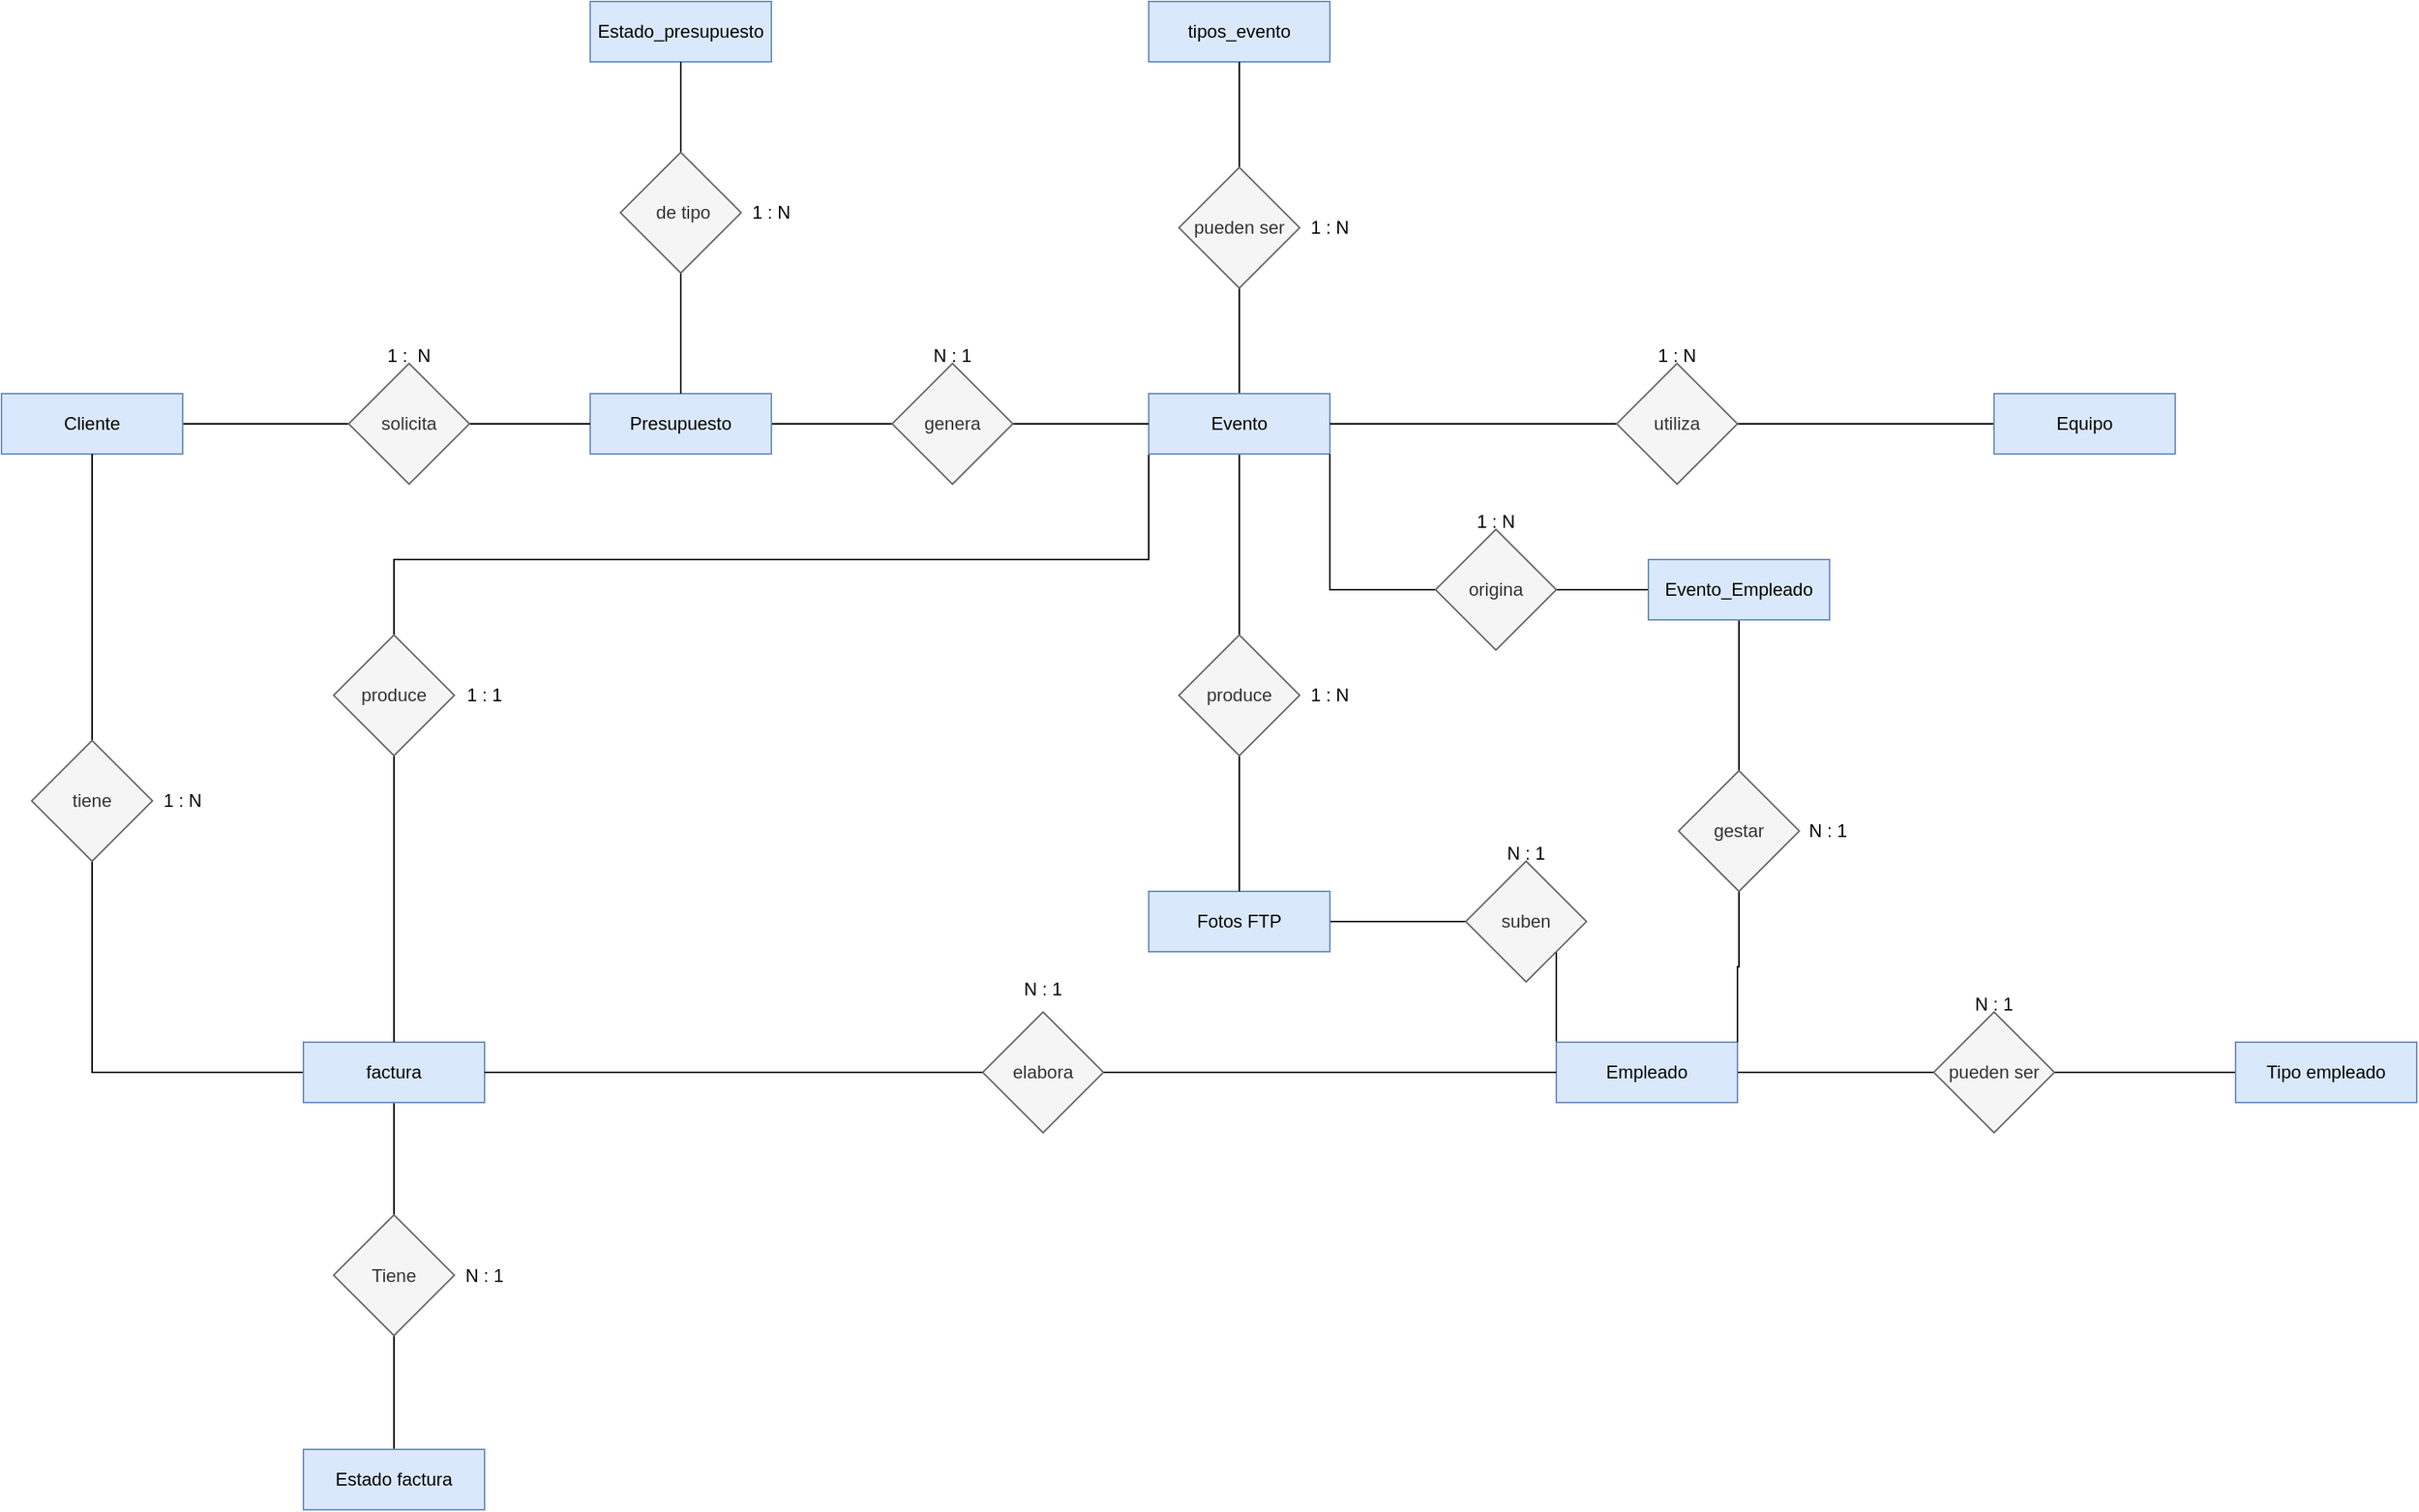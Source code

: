 <mxfile version="24.2.7" type="github">
  <diagram id="C5RBs43oDa-KdzZeNtuy" name="Modelo Entidad Relacion">
    <mxGraphModel dx="3000" dy="2706" grid="1" gridSize="10" guides="1" tooltips="1" connect="1" arrows="1" fold="1" page="1" pageScale="1" pageWidth="827" pageHeight="1169" math="0" shadow="0">
      <root>
        <mxCell id="WIyWlLk6GJQsqaUBKTNV-0" />
        <mxCell id="WIyWlLk6GJQsqaUBKTNV-1" parent="WIyWlLk6GJQsqaUBKTNV-0" />
        <mxCell id="sI0nFveN7qBy1oXG1Zf8-22" style="edgeStyle=orthogonalEdgeStyle;rounded=0;orthogonalLoop=1;jettySize=auto;html=1;exitX=1;exitY=0.5;exitDx=0;exitDy=0;entryX=0;entryY=0.5;entryDx=0;entryDy=0;endArrow=none;endFill=0;" parent="WIyWlLk6GJQsqaUBKTNV-1" source="bea2jx-HIBFX7v0wOtQO-11" target="bea2jx-HIBFX7v0wOtQO-16" edge="1">
          <mxGeometry relative="1" as="geometry">
            <mxPoint x="1300.0" y="460" as="sourcePoint" />
            <mxPoint x="1400" y="500" as="targetPoint" />
          </mxGeometry>
        </mxCell>
        <mxCell id="bea2jx-HIBFX7v0wOtQO-39" style="edgeStyle=orthogonalEdgeStyle;rounded=0;orthogonalLoop=1;jettySize=auto;html=1;exitX=0.5;exitY=1;exitDx=0;exitDy=0;entryX=0;entryY=0.5;entryDx=0;entryDy=0;endArrow=none;endFill=0;" parent="WIyWlLk6GJQsqaUBKTNV-1" source="bea2jx-HIBFX7v0wOtQO-118" target="bea2jx-HIBFX7v0wOtQO-9" edge="1">
          <mxGeometry relative="1" as="geometry" />
        </mxCell>
        <mxCell id="bea2jx-HIBFX7v0wOtQO-40" style="edgeStyle=orthogonalEdgeStyle;rounded=0;orthogonalLoop=1;jettySize=auto;html=1;exitX=1;exitY=0.5;exitDx=0;exitDy=0;entryX=0;entryY=0.5;entryDx=0;entryDy=0;endArrow=none;endFill=0;" parent="WIyWlLk6GJQsqaUBKTNV-1" source="bea2jx-HIBFX7v0wOtQO-0" target="bea2jx-HIBFX7v0wOtQO-42" edge="1">
          <mxGeometry relative="1" as="geometry">
            <mxPoint x="160" y="30" as="sourcePoint" />
            <mxPoint x="270" y="30" as="targetPoint" />
          </mxGeometry>
        </mxCell>
        <mxCell id="bea2jx-HIBFX7v0wOtQO-0" value="Cliente" style="rounded=0;whiteSpace=wrap;html=1;fontSize=12;glass=0;strokeWidth=1;shadow=0;fillColor=#dae8fc;strokeColor=#6c8ebf;" parent="WIyWlLk6GJQsqaUBKTNV-1" vertex="1">
          <mxGeometry x="50" y="10" width="120" height="40" as="geometry" />
        </mxCell>
        <mxCell id="bea2jx-HIBFX7v0wOtQO-41" style="edgeStyle=orthogonalEdgeStyle;rounded=0;orthogonalLoop=1;jettySize=auto;html=1;exitX=1;exitY=0.5;exitDx=0;exitDy=0;entryX=0;entryY=0.5;entryDx=0;entryDy=0;endArrow=none;endFill=0;" parent="WIyWlLk6GJQsqaUBKTNV-1" source="bea2jx-HIBFX7v0wOtQO-3" target="bea2jx-HIBFX7v0wOtQO-46" edge="1">
          <mxGeometry relative="1" as="geometry">
            <mxPoint x="640" y="30" as="targetPoint" />
          </mxGeometry>
        </mxCell>
        <mxCell id="bea2jx-HIBFX7v0wOtQO-3" value="Presupuesto" style="rounded=0;whiteSpace=wrap;html=1;fontSize=12;glass=0;strokeWidth=1;shadow=0;fillColor=#dae8fc;strokeColor=#6c8ebf;" parent="WIyWlLk6GJQsqaUBKTNV-1" vertex="1">
          <mxGeometry x="440" y="10" width="120" height="40" as="geometry" />
        </mxCell>
        <mxCell id="bea2jx-HIBFX7v0wOtQO-38" style="edgeStyle=orthogonalEdgeStyle;rounded=0;orthogonalLoop=1;jettySize=auto;html=1;exitX=0.5;exitY=0;exitDx=0;exitDy=0;entryX=0.5;entryY=1;entryDx=0;entryDy=0;endArrow=none;endFill=0;" parent="WIyWlLk6GJQsqaUBKTNV-1" source="bea2jx-HIBFX7v0wOtQO-5" target="bea2jx-HIBFX7v0wOtQO-48" edge="1">
          <mxGeometry relative="1" as="geometry" />
        </mxCell>
        <mxCell id="bea2jx-HIBFX7v0wOtQO-97" style="edgeStyle=orthogonalEdgeStyle;rounded=0;orthogonalLoop=1;jettySize=auto;html=1;exitX=0;exitY=1;exitDx=0;exitDy=0;entryX=0.5;entryY=0;entryDx=0;entryDy=0;endArrow=none;endFill=0;" parent="WIyWlLk6GJQsqaUBKTNV-1" source="bea2jx-HIBFX7v0wOtQO-5" target="bea2jx-HIBFX7v0wOtQO-36" edge="1">
          <mxGeometry relative="1" as="geometry">
            <Array as="points">
              <mxPoint x="810" y="120" />
              <mxPoint x="310" y="120" />
            </Array>
          </mxGeometry>
        </mxCell>
        <mxCell id="bea2jx-HIBFX7v0wOtQO-101" style="edgeStyle=orthogonalEdgeStyle;rounded=0;orthogonalLoop=1;jettySize=auto;html=1;exitX=0.5;exitY=1;exitDx=0;exitDy=0;entryX=0.5;entryY=0;entryDx=0;entryDy=0;endArrow=none;endFill=0;" parent="WIyWlLk6GJQsqaUBKTNV-1" source="bea2jx-HIBFX7v0wOtQO-5" target="bea2jx-HIBFX7v0wOtQO-100" edge="1">
          <mxGeometry relative="1" as="geometry" />
        </mxCell>
        <mxCell id="bea2jx-HIBFX7v0wOtQO-107" style="edgeStyle=orthogonalEdgeStyle;rounded=0;orthogonalLoop=1;jettySize=auto;html=1;exitX=1;exitY=0.5;exitDx=0;exitDy=0;entryX=0;entryY=0.5;entryDx=0;entryDy=0;endArrow=none;endFill=0;" parent="WIyWlLk6GJQsqaUBKTNV-1" source="bea2jx-HIBFX7v0wOtQO-108" target="bea2jx-HIBFX7v0wOtQO-105" edge="1">
          <mxGeometry relative="1" as="geometry" />
        </mxCell>
        <mxCell id="bea2jx-HIBFX7v0wOtQO-5" value="Evento" style="rounded=0;whiteSpace=wrap;html=1;fontSize=12;glass=0;strokeWidth=1;shadow=0;fillColor=#dae8fc;strokeColor=#6c8ebf;" parent="WIyWlLk6GJQsqaUBKTNV-1" vertex="1">
          <mxGeometry x="810" y="10" width="120" height="40" as="geometry" />
        </mxCell>
        <mxCell id="bea2jx-HIBFX7v0wOtQO-7" value="tipos_evento" style="rounded=0;whiteSpace=wrap;html=1;fontSize=12;glass=0;strokeWidth=1;shadow=0;fillColor=#dae8fc;strokeColor=#6c8ebf;" parent="WIyWlLk6GJQsqaUBKTNV-1" vertex="1">
          <mxGeometry x="810" y="-250" width="120" height="40" as="geometry" />
        </mxCell>
        <mxCell id="bea2jx-HIBFX7v0wOtQO-24" style="edgeStyle=orthogonalEdgeStyle;rounded=0;orthogonalLoop=1;jettySize=auto;html=1;exitX=0;exitY=0.5;exitDx=0;exitDy=0;entryX=1;entryY=0.5;entryDx=0;entryDy=0;endArrow=none;endFill=0;" parent="WIyWlLk6GJQsqaUBKTNV-1" source="bea2jx-HIBFX7v0wOtQO-8" target="bea2jx-HIBFX7v0wOtQO-23" edge="1">
          <mxGeometry relative="1" as="geometry">
            <mxPoint x="1100" y="30" as="targetPoint" />
          </mxGeometry>
        </mxCell>
        <mxCell id="bea2jx-HIBFX7v0wOtQO-8" value="Equipo" style="rounded=0;whiteSpace=wrap;html=1;fontSize=12;glass=0;strokeWidth=1;shadow=0;fillColor=#dae8fc;strokeColor=#6c8ebf;" parent="WIyWlLk6GJQsqaUBKTNV-1" vertex="1">
          <mxGeometry x="1370" y="10" width="120" height="40" as="geometry" />
        </mxCell>
        <mxCell id="bea2jx-HIBFX7v0wOtQO-51" style="edgeStyle=orthogonalEdgeStyle;rounded=0;orthogonalLoop=1;jettySize=auto;html=1;exitX=0.5;exitY=1;exitDx=0;exitDy=0;entryX=0.5;entryY=0;entryDx=0;entryDy=0;endArrow=none;endFill=0;" parent="WIyWlLk6GJQsqaUBKTNV-1" source="bea2jx-HIBFX7v0wOtQO-9" target="bea2jx-HIBFX7v0wOtQO-50" edge="1">
          <mxGeometry relative="1" as="geometry" />
        </mxCell>
        <mxCell id="bea2jx-HIBFX7v0wOtQO-9" value="factura" style="rounded=0;whiteSpace=wrap;html=1;fontSize=12;glass=0;strokeWidth=1;shadow=0;fillColor=#dae8fc;strokeColor=#6c8ebf;" parent="WIyWlLk6GJQsqaUBKTNV-1" vertex="1">
          <mxGeometry x="250" y="440" width="120" height="40" as="geometry" />
        </mxCell>
        <mxCell id="bea2jx-HIBFX7v0wOtQO-96" style="edgeStyle=orthogonalEdgeStyle;rounded=0;orthogonalLoop=1;jettySize=auto;html=1;exitX=0;exitY=0;exitDx=0;exitDy=0;entryX=1;entryY=1;entryDx=0;entryDy=0;endArrow=none;endFill=0;" parent="WIyWlLk6GJQsqaUBKTNV-1" source="bea2jx-HIBFX7v0wOtQO-11" target="bea2jx-HIBFX7v0wOtQO-27" edge="1">
          <mxGeometry relative="1" as="geometry" />
        </mxCell>
        <mxCell id="bea2jx-HIBFX7v0wOtQO-11" value="Empleado" style="rounded=0;whiteSpace=wrap;html=1;fontSize=12;glass=0;strokeWidth=1;shadow=0;fillColor=#dae8fc;strokeColor=#6c8ebf;" parent="WIyWlLk6GJQsqaUBKTNV-1" vertex="1">
          <mxGeometry x="1080" y="440" width="120" height="40" as="geometry" />
        </mxCell>
        <mxCell id="bea2jx-HIBFX7v0wOtQO-26" style="edgeStyle=orthogonalEdgeStyle;rounded=0;orthogonalLoop=1;jettySize=auto;html=1;exitX=0;exitY=0.5;exitDx=0;exitDy=0;entryX=1;entryY=0.5;entryDx=0;entryDy=0;endArrow=none;endFill=0;" parent="WIyWlLk6GJQsqaUBKTNV-1" source="bea2jx-HIBFX7v0wOtQO-12" target="bea2jx-HIBFX7v0wOtQO-16" edge="1">
          <mxGeometry relative="1" as="geometry" />
        </mxCell>
        <mxCell id="bea2jx-HIBFX7v0wOtQO-12" value="Tipo empleado" style="rounded=0;whiteSpace=wrap;html=1;fontSize=12;glass=0;strokeWidth=1;shadow=0;fillColor=#dae8fc;strokeColor=#6c8ebf;" parent="WIyWlLk6GJQsqaUBKTNV-1" vertex="1">
          <mxGeometry x="1530" y="440" width="120" height="40" as="geometry" />
        </mxCell>
        <mxCell id="bea2jx-HIBFX7v0wOtQO-82" value="" style="edgeStyle=orthogonalEdgeStyle;rounded=0;orthogonalLoop=1;jettySize=auto;html=1;endArrow=none;endFill=0;" parent="WIyWlLk6GJQsqaUBKTNV-1" source="bea2jx-HIBFX7v0wOtQO-13" target="bea2jx-HIBFX7v0wOtQO-27" edge="1">
          <mxGeometry relative="1" as="geometry" />
        </mxCell>
        <mxCell id="bea2jx-HIBFX7v0wOtQO-13" value="Fotos FTP" style="rounded=0;whiteSpace=wrap;html=1;fontSize=12;glass=0;strokeWidth=1;shadow=0;fillColor=#dae8fc;strokeColor=#6c8ebf;" parent="WIyWlLk6GJQsqaUBKTNV-1" vertex="1">
          <mxGeometry x="810" y="340" width="120" height="40" as="geometry" />
        </mxCell>
        <mxCell id="bea2jx-HIBFX7v0wOtQO-16" value="pueden ser" style="rhombus;whiteSpace=wrap;html=1;rounded=0;fillColor=#f5f5f5;fontColor=#333333;strokeColor=#666666;" parent="WIyWlLk6GJQsqaUBKTNV-1" vertex="1">
          <mxGeometry x="1330" y="420" width="80" height="80" as="geometry" />
        </mxCell>
        <mxCell id="bea2jx-HIBFX7v0wOtQO-22" style="edgeStyle=orthogonalEdgeStyle;rounded=0;orthogonalLoop=1;jettySize=auto;html=1;exitX=0.5;exitY=1;exitDx=0;exitDy=0;entryX=1;entryY=0;entryDx=0;entryDy=0;endArrow=none;endFill=0;" parent="WIyWlLk6GJQsqaUBKTNV-1" source="bea2jx-HIBFX7v0wOtQO-20" target="bea2jx-HIBFX7v0wOtQO-11" edge="1">
          <mxGeometry relative="1" as="geometry" />
        </mxCell>
        <mxCell id="bea2jx-HIBFX7v0wOtQO-106" style="edgeStyle=orthogonalEdgeStyle;rounded=0;orthogonalLoop=1;jettySize=auto;html=1;exitX=0.5;exitY=0;exitDx=0;exitDy=0;entryX=0.5;entryY=1;entryDx=0;entryDy=0;endArrow=none;endFill=0;" parent="WIyWlLk6GJQsqaUBKTNV-1" source="bea2jx-HIBFX7v0wOtQO-20" target="bea2jx-HIBFX7v0wOtQO-105" edge="1">
          <mxGeometry relative="1" as="geometry" />
        </mxCell>
        <mxCell id="bea2jx-HIBFX7v0wOtQO-20" value="gestar" style="rhombus;whiteSpace=wrap;html=1;fillColor=#f5f5f5;fontColor=#333333;strokeColor=#666666;" parent="WIyWlLk6GJQsqaUBKTNV-1" vertex="1">
          <mxGeometry x="1161" y="260" width="80" height="80" as="geometry" />
        </mxCell>
        <mxCell id="bea2jx-HIBFX7v0wOtQO-25" style="edgeStyle=orthogonalEdgeStyle;rounded=0;orthogonalLoop=1;jettySize=auto;html=1;exitX=0;exitY=0.5;exitDx=0;exitDy=0;entryX=1;entryY=0.5;entryDx=0;entryDy=0;endArrow=none;endFill=0;" parent="WIyWlLk6GJQsqaUBKTNV-1" source="bea2jx-HIBFX7v0wOtQO-23" target="bea2jx-HIBFX7v0wOtQO-5" edge="1">
          <mxGeometry relative="1" as="geometry">
            <mxPoint x="1020" y="30" as="sourcePoint" />
          </mxGeometry>
        </mxCell>
        <mxCell id="bea2jx-HIBFX7v0wOtQO-23" value="utiliza" style="rhombus;whiteSpace=wrap;html=1;rounded=0;fillColor=#f5f5f5;fontColor=#333333;strokeColor=#666666;" parent="WIyWlLk6GJQsqaUBKTNV-1" vertex="1">
          <mxGeometry x="1120" y="-10" width="80" height="80" as="geometry" />
        </mxCell>
        <mxCell id="bea2jx-HIBFX7v0wOtQO-27" value="suben" style="rhombus;whiteSpace=wrap;html=1;fillColor=#f5f5f5;fontColor=#333333;strokeColor=#666666;" parent="WIyWlLk6GJQsqaUBKTNV-1" vertex="1">
          <mxGeometry x="1020" y="320" width="80" height="80" as="geometry" />
        </mxCell>
        <mxCell id="bea2jx-HIBFX7v0wOtQO-34" value="" style="edgeStyle=orthogonalEdgeStyle;rounded=0;orthogonalLoop=1;jettySize=auto;html=1;entryX=0;entryY=0.5;entryDx=0;entryDy=0;endArrow=none;endFill=0;" parent="WIyWlLk6GJQsqaUBKTNV-1" source="bea2jx-HIBFX7v0wOtQO-32" target="bea2jx-HIBFX7v0wOtQO-11" edge="1">
          <mxGeometry relative="1" as="geometry">
            <mxPoint x="930" y="460" as="targetPoint" />
          </mxGeometry>
        </mxCell>
        <mxCell id="bea2jx-HIBFX7v0wOtQO-35" style="edgeStyle=orthogonalEdgeStyle;rounded=0;orthogonalLoop=1;jettySize=auto;html=1;exitX=0;exitY=0.5;exitDx=0;exitDy=0;entryX=1;entryY=0.5;entryDx=0;entryDy=0;endArrow=none;endFill=0;" parent="WIyWlLk6GJQsqaUBKTNV-1" source="bea2jx-HIBFX7v0wOtQO-32" target="bea2jx-HIBFX7v0wOtQO-9" edge="1">
          <mxGeometry relative="1" as="geometry" />
        </mxCell>
        <mxCell id="bea2jx-HIBFX7v0wOtQO-32" value="elabora" style="rhombus;whiteSpace=wrap;html=1;fillColor=#f5f5f5;fontColor=#333333;strokeColor=#666666;" parent="WIyWlLk6GJQsqaUBKTNV-1" vertex="1">
          <mxGeometry x="700" y="420" width="80" height="80" as="geometry" />
        </mxCell>
        <mxCell id="bea2jx-HIBFX7v0wOtQO-37" style="edgeStyle=orthogonalEdgeStyle;rounded=0;orthogonalLoop=1;jettySize=auto;html=1;exitX=0.5;exitY=1;exitDx=0;exitDy=0;entryX=0.5;entryY=0;entryDx=0;entryDy=0;endArrow=none;endFill=0;" parent="WIyWlLk6GJQsqaUBKTNV-1" source="bea2jx-HIBFX7v0wOtQO-36" target="bea2jx-HIBFX7v0wOtQO-9" edge="1">
          <mxGeometry relative="1" as="geometry" />
        </mxCell>
        <mxCell id="bea2jx-HIBFX7v0wOtQO-36" value="produce" style="rhombus;whiteSpace=wrap;html=1;rounded=0;fillColor=#f5f5f5;fontColor=#333333;strokeColor=#666666;" parent="WIyWlLk6GJQsqaUBKTNV-1" vertex="1">
          <mxGeometry x="270" y="170" width="80" height="80" as="geometry" />
        </mxCell>
        <mxCell id="bea2jx-HIBFX7v0wOtQO-44" style="edgeStyle=orthogonalEdgeStyle;rounded=0;orthogonalLoop=1;jettySize=auto;html=1;exitX=1;exitY=0.5;exitDx=0;exitDy=0;entryX=0;entryY=0.5;entryDx=0;entryDy=0;endArrow=none;endFill=0;" parent="WIyWlLk6GJQsqaUBKTNV-1" source="bea2jx-HIBFX7v0wOtQO-42" target="bea2jx-HIBFX7v0wOtQO-3" edge="1">
          <mxGeometry relative="1" as="geometry">
            <mxPoint x="350" y="30" as="sourcePoint" />
          </mxGeometry>
        </mxCell>
        <mxCell id="bea2jx-HIBFX7v0wOtQO-42" value="solicita" style="rhombus;whiteSpace=wrap;html=1;rounded=0;fillColor=#f5f5f5;fontColor=#333333;strokeColor=#666666;" parent="WIyWlLk6GJQsqaUBKTNV-1" vertex="1">
          <mxGeometry x="280" y="-10" width="80" height="80" as="geometry" />
        </mxCell>
        <mxCell id="bea2jx-HIBFX7v0wOtQO-47" style="edgeStyle=orthogonalEdgeStyle;rounded=0;orthogonalLoop=1;jettySize=auto;html=1;exitX=1;exitY=0.5;exitDx=0;exitDy=0;endArrow=none;endFill=0;" parent="WIyWlLk6GJQsqaUBKTNV-1" source="bea2jx-HIBFX7v0wOtQO-46" target="bea2jx-HIBFX7v0wOtQO-5" edge="1">
          <mxGeometry relative="1" as="geometry">
            <mxPoint x="720" y="30" as="sourcePoint" />
          </mxGeometry>
        </mxCell>
        <mxCell id="bea2jx-HIBFX7v0wOtQO-46" value="genera" style="rhombus;whiteSpace=wrap;html=1;fillColor=#f5f5f5;fontColor=#333333;strokeColor=#666666;" parent="WIyWlLk6GJQsqaUBKTNV-1" vertex="1">
          <mxGeometry x="640" y="-10" width="80" height="80" as="geometry" />
        </mxCell>
        <mxCell id="bea2jx-HIBFX7v0wOtQO-49" style="edgeStyle=orthogonalEdgeStyle;rounded=0;orthogonalLoop=1;jettySize=auto;html=1;exitX=0.5;exitY=0;exitDx=0;exitDy=0;entryX=0.5;entryY=1;entryDx=0;entryDy=0;endArrow=none;endFill=0;" parent="WIyWlLk6GJQsqaUBKTNV-1" source="bea2jx-HIBFX7v0wOtQO-48" target="bea2jx-HIBFX7v0wOtQO-7" edge="1">
          <mxGeometry relative="1" as="geometry" />
        </mxCell>
        <mxCell id="bea2jx-HIBFX7v0wOtQO-48" value="pueden ser" style="rhombus;whiteSpace=wrap;html=1;rounded=0;fillColor=#f5f5f5;fontColor=#333333;strokeColor=#666666;" parent="WIyWlLk6GJQsqaUBKTNV-1" vertex="1">
          <mxGeometry x="830" y="-140" width="80" height="80" as="geometry" />
        </mxCell>
        <mxCell id="bea2jx-HIBFX7v0wOtQO-52" style="edgeStyle=orthogonalEdgeStyle;rounded=0;orthogonalLoop=1;jettySize=auto;html=1;exitX=0.5;exitY=1;exitDx=0;exitDy=0;entryX=0.5;entryY=0;entryDx=0;entryDy=0;endArrow=none;endFill=0;" parent="WIyWlLk6GJQsqaUBKTNV-1" source="bea2jx-HIBFX7v0wOtQO-50" target="bea2jx-HIBFX7v0wOtQO-53" edge="1">
          <mxGeometry relative="1" as="geometry">
            <mxPoint x="310" y="680" as="targetPoint" />
            <Array as="points">
              <mxPoint x="310" y="670" />
              <mxPoint x="310" y="670" />
            </Array>
          </mxGeometry>
        </mxCell>
        <mxCell id="bea2jx-HIBFX7v0wOtQO-50" value="&lt;div&gt;Tiene&lt;br&gt;&lt;/div&gt;" style="rhombus;whiteSpace=wrap;html=1;fillColor=#f5f5f5;fontColor=#333333;strokeColor=#666666;" parent="WIyWlLk6GJQsqaUBKTNV-1" vertex="1">
          <mxGeometry x="270" y="554.5" width="80" height="80" as="geometry" />
        </mxCell>
        <mxCell id="bea2jx-HIBFX7v0wOtQO-53" value="Estado factura" style="rounded=0;whiteSpace=wrap;html=1;fontSize=12;glass=0;strokeWidth=1;shadow=0;fillColor=#dae8fc;strokeColor=#6c8ebf;" parent="WIyWlLk6GJQsqaUBKTNV-1" vertex="1">
          <mxGeometry x="250" y="710" width="120" height="40" as="geometry" />
        </mxCell>
        <mxCell id="bea2jx-HIBFX7v0wOtQO-83" value="&lt;div&gt;1 :&amp;nbsp; N&lt;/div&gt;" style="text;html=1;align=center;verticalAlign=middle;whiteSpace=wrap;rounded=0;" parent="WIyWlLk6GJQsqaUBKTNV-1" vertex="1">
          <mxGeometry x="290" y="-30" width="60" height="30" as="geometry" />
        </mxCell>
        <mxCell id="bea2jx-HIBFX7v0wOtQO-84" value="N : 1" style="text;html=1;align=center;verticalAlign=middle;whiteSpace=wrap;rounded=0;" parent="WIyWlLk6GJQsqaUBKTNV-1" vertex="1">
          <mxGeometry x="650" y="-30" width="60" height="30" as="geometry" />
        </mxCell>
        <mxCell id="bea2jx-HIBFX7v0wOtQO-85" value="1 : N" style="text;html=1;align=center;verticalAlign=middle;whiteSpace=wrap;rounded=0;" parent="WIyWlLk6GJQsqaUBKTNV-1" vertex="1">
          <mxGeometry x="900" y="-115" width="60" height="30" as="geometry" />
        </mxCell>
        <mxCell id="bea2jx-HIBFX7v0wOtQO-86" value="1 : N" style="text;html=1;align=center;verticalAlign=middle;whiteSpace=wrap;rounded=0;" parent="WIyWlLk6GJQsqaUBKTNV-1" vertex="1">
          <mxGeometry x="1130" y="-30" width="60" height="30" as="geometry" />
        </mxCell>
        <mxCell id="bea2jx-HIBFX7v0wOtQO-87" value="N : 1" style="text;html=1;align=center;verticalAlign=middle;whiteSpace=wrap;rounded=0;" parent="WIyWlLk6GJQsqaUBKTNV-1" vertex="1">
          <mxGeometry x="1230" y="285" width="60" height="30" as="geometry" />
        </mxCell>
        <mxCell id="bea2jx-HIBFX7v0wOtQO-88" value="N : 1" style="text;html=1;align=center;verticalAlign=middle;whiteSpace=wrap;rounded=0;" parent="WIyWlLk6GJQsqaUBKTNV-1" vertex="1">
          <mxGeometry x="1340" y="400" width="60" height="30" as="geometry" />
        </mxCell>
        <mxCell id="bea2jx-HIBFX7v0wOtQO-89" value="N : 1" style="text;html=1;align=center;verticalAlign=middle;whiteSpace=wrap;rounded=0;" parent="WIyWlLk6GJQsqaUBKTNV-1" vertex="1">
          <mxGeometry x="1030" y="300" width="60" height="30" as="geometry" />
        </mxCell>
        <mxCell id="bea2jx-HIBFX7v0wOtQO-90" value="N : 1" style="text;html=1;align=center;verticalAlign=middle;whiteSpace=wrap;rounded=0;" parent="WIyWlLk6GJQsqaUBKTNV-1" vertex="1">
          <mxGeometry x="710" y="390" width="60" height="30" as="geometry" />
        </mxCell>
        <mxCell id="bea2jx-HIBFX7v0wOtQO-91" value="1 : 1" style="text;html=1;align=center;verticalAlign=middle;whiteSpace=wrap;rounded=0;" parent="WIyWlLk6GJQsqaUBKTNV-1" vertex="1">
          <mxGeometry x="340" y="195" width="60" height="30" as="geometry" />
        </mxCell>
        <mxCell id="bea2jx-HIBFX7v0wOtQO-92" value="N : 1" style="text;html=1;align=center;verticalAlign=middle;whiteSpace=wrap;rounded=0;" parent="WIyWlLk6GJQsqaUBKTNV-1" vertex="1">
          <mxGeometry x="340" y="580" width="60" height="30" as="geometry" />
        </mxCell>
        <mxCell id="bea2jx-HIBFX7v0wOtQO-102" style="edgeStyle=orthogonalEdgeStyle;rounded=0;orthogonalLoop=1;jettySize=auto;html=1;exitX=0.5;exitY=1;exitDx=0;exitDy=0;entryX=0.5;entryY=0;entryDx=0;entryDy=0;endArrow=none;endFill=0;" parent="WIyWlLk6GJQsqaUBKTNV-1" source="bea2jx-HIBFX7v0wOtQO-100" target="bea2jx-HIBFX7v0wOtQO-13" edge="1">
          <mxGeometry relative="1" as="geometry" />
        </mxCell>
        <mxCell id="bea2jx-HIBFX7v0wOtQO-100" value="produce" style="rhombus;whiteSpace=wrap;html=1;fillColor=#f5f5f5;fontColor=#333333;strokeColor=#666666;" parent="WIyWlLk6GJQsqaUBKTNV-1" vertex="1">
          <mxGeometry x="830" y="170" width="80" height="80" as="geometry" />
        </mxCell>
        <mxCell id="bea2jx-HIBFX7v0wOtQO-103" value="1 : N" style="text;html=1;align=center;verticalAlign=middle;whiteSpace=wrap;rounded=0;" parent="WIyWlLk6GJQsqaUBKTNV-1" vertex="1">
          <mxGeometry x="900" y="195" width="60" height="30" as="geometry" />
        </mxCell>
        <mxCell id="bea2jx-HIBFX7v0wOtQO-105" value="Evento_Empleado" style="rounded=0;whiteSpace=wrap;html=1;fontSize=12;glass=0;strokeWidth=1;shadow=0;fillColor=#dae8fc;strokeColor=#6c8ebf;" parent="WIyWlLk6GJQsqaUBKTNV-1" vertex="1">
          <mxGeometry x="1141" y="120" width="120" height="40" as="geometry" />
        </mxCell>
        <mxCell id="bea2jx-HIBFX7v0wOtQO-109" value="" style="edgeStyle=orthogonalEdgeStyle;rounded=0;orthogonalLoop=1;jettySize=auto;html=1;exitX=1;exitY=1;exitDx=0;exitDy=0;entryX=0;entryY=0.5;entryDx=0;entryDy=0;endArrow=none;endFill=0;" parent="WIyWlLk6GJQsqaUBKTNV-1" source="bea2jx-HIBFX7v0wOtQO-5" target="bea2jx-HIBFX7v0wOtQO-108" edge="1">
          <mxGeometry relative="1" as="geometry">
            <mxPoint x="930" y="50" as="sourcePoint" />
            <mxPoint x="1141" y="140" as="targetPoint" />
          </mxGeometry>
        </mxCell>
        <mxCell id="bea2jx-HIBFX7v0wOtQO-108" value="origina" style="rhombus;whiteSpace=wrap;html=1;rounded=0;fillColor=#f5f5f5;fontColor=#333333;strokeColor=#666666;" parent="WIyWlLk6GJQsqaUBKTNV-1" vertex="1">
          <mxGeometry x="1000" y="100" width="80" height="80" as="geometry" />
        </mxCell>
        <mxCell id="bea2jx-HIBFX7v0wOtQO-110" value="1 : N" style="text;html=1;align=center;verticalAlign=middle;whiteSpace=wrap;rounded=0;" parent="WIyWlLk6GJQsqaUBKTNV-1" vertex="1">
          <mxGeometry x="1010" y="80" width="60" height="30" as="geometry" />
        </mxCell>
        <mxCell id="bea2jx-HIBFX7v0wOtQO-111" value="Estado_presupuesto" style="rounded=0;whiteSpace=wrap;html=1;fontSize=12;glass=0;strokeWidth=1;shadow=0;fillColor=#dae8fc;strokeColor=#6c8ebf;" parent="WIyWlLk6GJQsqaUBKTNV-1" vertex="1">
          <mxGeometry x="440" y="-250" width="120" height="40" as="geometry" />
        </mxCell>
        <mxCell id="bea2jx-HIBFX7v0wOtQO-119" value="" style="edgeStyle=orthogonalEdgeStyle;rounded=0;orthogonalLoop=1;jettySize=auto;html=1;exitX=0.5;exitY=1;exitDx=0;exitDy=0;entryX=0.5;entryY=0;entryDx=0;entryDy=0;endArrow=none;endFill=0;" parent="WIyWlLk6GJQsqaUBKTNV-1" source="bea2jx-HIBFX7v0wOtQO-0" target="bea2jx-HIBFX7v0wOtQO-118" edge="1">
          <mxGeometry relative="1" as="geometry">
            <mxPoint x="110" y="50" as="sourcePoint" />
            <mxPoint x="250" y="460" as="targetPoint" />
          </mxGeometry>
        </mxCell>
        <mxCell id="bea2jx-HIBFX7v0wOtQO-118" value="tiene" style="rhombus;whiteSpace=wrap;html=1;rounded=0;fillColor=#f5f5f5;fontColor=#333333;strokeColor=#666666;" parent="WIyWlLk6GJQsqaUBKTNV-1" vertex="1">
          <mxGeometry x="70" y="240" width="80" height="80" as="geometry" />
        </mxCell>
        <mxCell id="bea2jx-HIBFX7v0wOtQO-120" value="1 : N" style="text;html=1;align=center;verticalAlign=middle;whiteSpace=wrap;rounded=0;" parent="WIyWlLk6GJQsqaUBKTNV-1" vertex="1">
          <mxGeometry x="140" y="265" width="60" height="30" as="geometry" />
        </mxCell>
        <mxCell id="72z6AGsuVGyeTRcx6h2u-1" style="edgeStyle=orthogonalEdgeStyle;rounded=0;orthogonalLoop=1;jettySize=auto;html=1;exitX=0.5;exitY=0;exitDx=0;exitDy=0;entryX=0.5;entryY=1;entryDx=0;entryDy=0;endArrow=none;endFill=0;" edge="1" parent="WIyWlLk6GJQsqaUBKTNV-1" source="72z6AGsuVGyeTRcx6h2u-0" target="bea2jx-HIBFX7v0wOtQO-111">
          <mxGeometry relative="1" as="geometry" />
        </mxCell>
        <mxCell id="72z6AGsuVGyeTRcx6h2u-2" style="edgeStyle=orthogonalEdgeStyle;rounded=0;orthogonalLoop=1;jettySize=auto;html=1;exitX=0.5;exitY=1;exitDx=0;exitDy=0;entryX=0.5;entryY=0;entryDx=0;entryDy=0;endArrow=none;endFill=0;" edge="1" parent="WIyWlLk6GJQsqaUBKTNV-1" source="72z6AGsuVGyeTRcx6h2u-0" target="bea2jx-HIBFX7v0wOtQO-3">
          <mxGeometry relative="1" as="geometry" />
        </mxCell>
        <mxCell id="72z6AGsuVGyeTRcx6h2u-0" value="&amp;nbsp;de tipo" style="rhombus;whiteSpace=wrap;html=1;rounded=0;fillColor=#f5f5f5;fontColor=#333333;strokeColor=#666666;" vertex="1" parent="WIyWlLk6GJQsqaUBKTNV-1">
          <mxGeometry x="460" y="-150" width="80" height="80" as="geometry" />
        </mxCell>
        <mxCell id="72z6AGsuVGyeTRcx6h2u-3" value="1 : N" style="text;html=1;align=center;verticalAlign=middle;whiteSpace=wrap;rounded=0;" vertex="1" parent="WIyWlLk6GJQsqaUBKTNV-1">
          <mxGeometry x="530" y="-125" width="60" height="30" as="geometry" />
        </mxCell>
      </root>
    </mxGraphModel>
  </diagram>
</mxfile>

